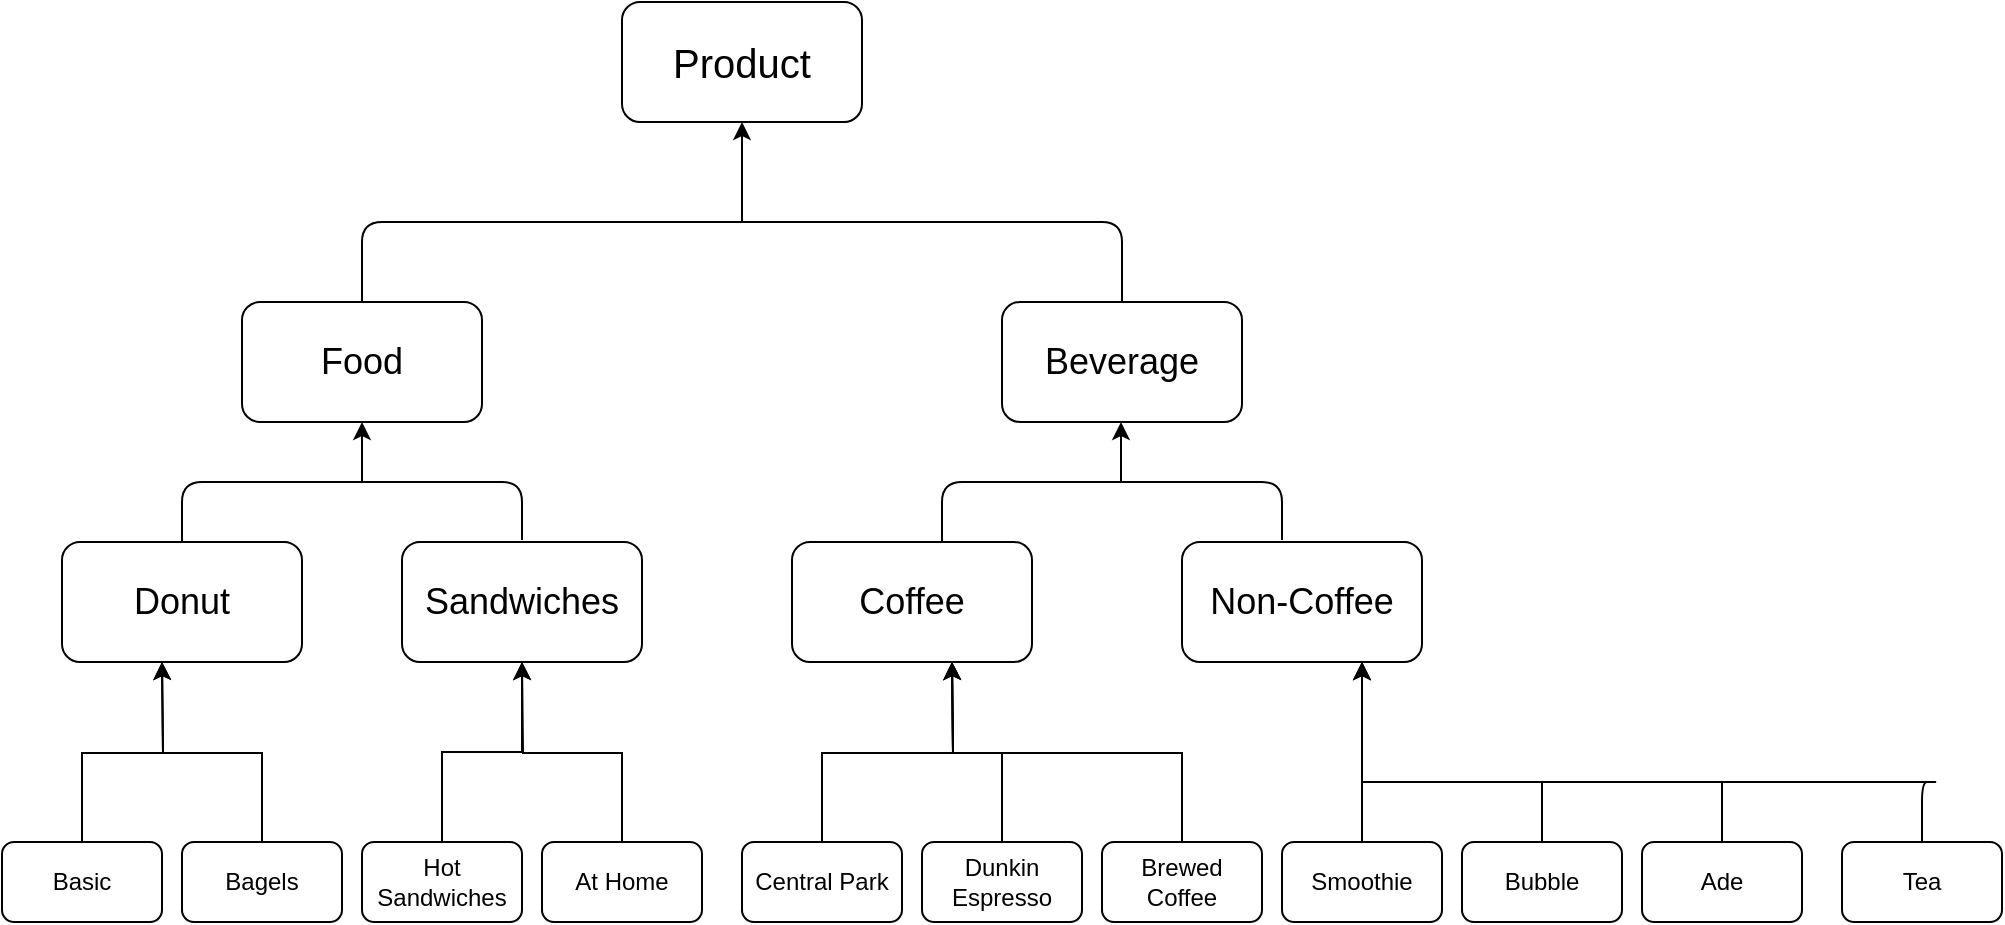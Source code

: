 <mxfile version="14.2.9" type="github" pages="2">
  <diagram id="R2lEEEUBdFMjLlhIrx00" name="Page-1">
    <mxGraphModel dx="1547" dy="705" grid="1" gridSize="10" guides="1" tooltips="1" connect="1" arrows="1" fold="1" page="0" pageScale="1" pageWidth="850" pageHeight="1100" math="0" shadow="0" extFonts="Permanent Marker^https://fonts.googleapis.com/css?family=Permanent+Marker">
      <root>
        <mxCell id="0" />
        <mxCell id="1" parent="0" />
        <mxCell id="9pXO89ILQIidU-_fUXLy-3" value="&lt;font style=&quot;font-size: 20px&quot;&gt;Product&lt;/font&gt;" style="rounded=1;whiteSpace=wrap;html=1;" vertex="1" parent="1">
          <mxGeometry x="380" y="100" width="120" height="60" as="geometry" />
        </mxCell>
        <mxCell id="9pXO89ILQIidU-_fUXLy-4" value="&lt;font style=&quot;font-size: 18px&quot;&gt;Donut&lt;/font&gt;" style="rounded=1;whiteSpace=wrap;html=1;" vertex="1" parent="1">
          <mxGeometry x="100" y="370" width="120" height="60" as="geometry" />
        </mxCell>
        <mxCell id="9pXO89ILQIidU-_fUXLy-5" value="&lt;font style=&quot;font-size: 18px&quot;&gt;Sandwiches&lt;/font&gt;" style="rounded=1;whiteSpace=wrap;html=1;" vertex="1" parent="1">
          <mxGeometry x="270" y="370" width="120" height="60" as="geometry" />
        </mxCell>
        <mxCell id="9pXO89ILQIidU-_fUXLy-8" value="&lt;font style=&quot;font-size: 18px&quot;&gt;Food&lt;/font&gt;" style="rounded=1;whiteSpace=wrap;html=1;" vertex="1" parent="1">
          <mxGeometry x="190" y="250" width="120" height="60" as="geometry" />
        </mxCell>
        <mxCell id="9pXO89ILQIidU-_fUXLy-9" value="&lt;font style=&quot;font-size: 18px&quot;&gt;Beverage&lt;/font&gt;" style="rounded=1;whiteSpace=wrap;html=1;" vertex="1" parent="1">
          <mxGeometry x="570" y="250" width="120" height="60" as="geometry" />
        </mxCell>
        <mxCell id="9pXO89ILQIidU-_fUXLy-10" value="&lt;font style=&quot;font-size: 18px&quot;&gt;Non-Coffee&lt;/font&gt;" style="rounded=1;whiteSpace=wrap;html=1;" vertex="1" parent="1">
          <mxGeometry x="660" y="370" width="120" height="60" as="geometry" />
        </mxCell>
        <mxCell id="9pXO89ILQIidU-_fUXLy-11" value="&lt;font style=&quot;font-size: 18px&quot;&gt;Coffee&lt;/font&gt;" style="rounded=1;whiteSpace=wrap;html=1;" vertex="1" parent="1">
          <mxGeometry x="465" y="370" width="120" height="60" as="geometry" />
        </mxCell>
        <mxCell id="9pXO89ILQIidU-_fUXLy-14" value="" style="endArrow=none;html=1;entryX=0.5;entryY=0;entryDx=0;entryDy=0;" edge="1" parent="1" target="9pXO89ILQIidU-_fUXLy-9">
          <mxGeometry width="50" height="50" relative="1" as="geometry">
            <mxPoint x="250" y="250" as="sourcePoint" />
            <mxPoint x="300" y="200" as="targetPoint" />
            <Array as="points">
              <mxPoint x="250" y="210" />
              <mxPoint x="440" y="210" />
              <mxPoint x="630" y="210" />
            </Array>
          </mxGeometry>
        </mxCell>
        <mxCell id="9pXO89ILQIidU-_fUXLy-16" value="" style="endArrow=classic;html=1;entryX=0.5;entryY=1;entryDx=0;entryDy=0;" edge="1" parent="1" target="9pXO89ILQIidU-_fUXLy-3">
          <mxGeometry width="50" height="50" relative="1" as="geometry">
            <mxPoint x="440" y="210" as="sourcePoint" />
            <mxPoint x="490" y="160" as="targetPoint" />
          </mxGeometry>
        </mxCell>
        <mxCell id="9pXO89ILQIidU-_fUXLy-17" value="" style="endArrow=none;html=1;" edge="1" parent="1">
          <mxGeometry width="50" height="50" relative="1" as="geometry">
            <mxPoint x="160" y="370" as="sourcePoint" />
            <mxPoint x="330" y="369" as="targetPoint" />
            <Array as="points">
              <mxPoint x="160" y="340" />
              <mxPoint x="330" y="340" />
            </Array>
          </mxGeometry>
        </mxCell>
        <mxCell id="9pXO89ILQIidU-_fUXLy-20" value="" style="endArrow=classic;html=1;entryX=0.5;entryY=1;entryDx=0;entryDy=0;" edge="1" parent="1" target="9pXO89ILQIidU-_fUXLy-8">
          <mxGeometry width="50" height="50" relative="1" as="geometry">
            <mxPoint x="250" y="340" as="sourcePoint" />
            <mxPoint x="290" y="290" as="targetPoint" />
          </mxGeometry>
        </mxCell>
        <mxCell id="9pXO89ILQIidU-_fUXLy-21" value="" style="endArrow=classic;html=1;entryX=0.5;entryY=1;entryDx=0;entryDy=0;" edge="1" parent="1">
          <mxGeometry width="50" height="50" relative="1" as="geometry">
            <mxPoint x="629.5" y="340" as="sourcePoint" />
            <mxPoint x="629.5" y="310" as="targetPoint" />
          </mxGeometry>
        </mxCell>
        <mxCell id="9pXO89ILQIidU-_fUXLy-22" value="" style="endArrow=none;html=1;" edge="1" parent="1">
          <mxGeometry width="50" height="50" relative="1" as="geometry">
            <mxPoint x="540" y="370" as="sourcePoint" />
            <mxPoint x="710" y="369" as="targetPoint" />
            <Array as="points">
              <mxPoint x="540" y="340" />
              <mxPoint x="710" y="340" />
            </Array>
          </mxGeometry>
        </mxCell>
        <mxCell id="9pXO89ILQIidU-_fUXLy-44" style="edgeStyle=orthogonalEdgeStyle;rounded=0;orthogonalLoop=1;jettySize=auto;html=1;exitX=0.5;exitY=0;exitDx=0;exitDy=0;entryX=0.75;entryY=1;entryDx=0;entryDy=0;" edge="1" parent="1" source="9pXO89ILQIidU-_fUXLy-23" target="9pXO89ILQIidU-_fUXLy-10">
          <mxGeometry relative="1" as="geometry" />
        </mxCell>
        <mxCell id="9pXO89ILQIidU-_fUXLy-23" value="Smoothie" style="rounded=1;whiteSpace=wrap;html=1;" vertex="1" parent="1">
          <mxGeometry x="710" y="520" width="80" height="40" as="geometry" />
        </mxCell>
        <mxCell id="9pXO89ILQIidU-_fUXLy-46" style="edgeStyle=orthogonalEdgeStyle;rounded=0;orthogonalLoop=1;jettySize=auto;html=1;exitX=0.5;exitY=0;exitDx=0;exitDy=0;entryX=0.75;entryY=1;entryDx=0;entryDy=0;" edge="1" parent="1" source="9pXO89ILQIidU-_fUXLy-25" target="9pXO89ILQIidU-_fUXLy-10">
          <mxGeometry relative="1" as="geometry">
            <Array as="points">
              <mxPoint x="930" y="490" />
              <mxPoint x="750" y="490" />
            </Array>
          </mxGeometry>
        </mxCell>
        <mxCell id="9pXO89ILQIidU-_fUXLy-25" value="Ade" style="rounded=1;whiteSpace=wrap;html=1;" vertex="1" parent="1">
          <mxGeometry x="890" y="520" width="80" height="40" as="geometry" />
        </mxCell>
        <mxCell id="9pXO89ILQIidU-_fUXLy-45" style="edgeStyle=orthogonalEdgeStyle;rounded=0;orthogonalLoop=1;jettySize=auto;html=1;exitX=0.5;exitY=0;exitDx=0;exitDy=0;entryX=0.75;entryY=1;entryDx=0;entryDy=0;" edge="1" parent="1" source="9pXO89ILQIidU-_fUXLy-26" target="9pXO89ILQIidU-_fUXLy-10">
          <mxGeometry relative="1" as="geometry">
            <Array as="points">
              <mxPoint x="840" y="490" />
              <mxPoint x="750" y="490" />
            </Array>
          </mxGeometry>
        </mxCell>
        <mxCell id="9pXO89ILQIidU-_fUXLy-26" value="Bubble" style="rounded=1;whiteSpace=wrap;html=1;" vertex="1" parent="1">
          <mxGeometry x="800" y="520" width="80" height="40" as="geometry" />
        </mxCell>
        <mxCell id="9pXO89ILQIidU-_fUXLy-27" value="Tea" style="rounded=1;whiteSpace=wrap;html=1;" vertex="1" parent="1">
          <mxGeometry x="990" y="520" width="80" height="40" as="geometry" />
        </mxCell>
        <mxCell id="9pXO89ILQIidU-_fUXLy-33" value="" style="endArrow=none;html=1;entryX=0.5;entryY=0;entryDx=0;entryDy=0;" edge="1" parent="1" target="9pXO89ILQIidU-_fUXLy-27">
          <mxGeometry width="50" height="50" relative="1" as="geometry">
            <mxPoint x="840" y="490" as="sourcePoint" />
            <mxPoint x="1110" y="490" as="targetPoint" />
            <Array as="points">
              <mxPoint x="960" y="490" />
              <mxPoint x="1040" y="490" />
              <mxPoint x="1030" y="490" />
            </Array>
          </mxGeometry>
        </mxCell>
        <mxCell id="9pXO89ILQIidU-_fUXLy-36" style="edgeStyle=orthogonalEdgeStyle;rounded=0;orthogonalLoop=1;jettySize=auto;html=1;exitX=0.5;exitY=0;exitDx=0;exitDy=0;entryX=0.5;entryY=1;entryDx=0;entryDy=0;" edge="1" parent="1" source="9pXO89ILQIidU-_fUXLy-37">
          <mxGeometry relative="1" as="geometry">
            <mxPoint x="545" y="430" as="targetPoint" />
          </mxGeometry>
        </mxCell>
        <mxCell id="9pXO89ILQIidU-_fUXLy-37" value="Central Park" style="rounded=1;whiteSpace=wrap;html=1;" vertex="1" parent="1">
          <mxGeometry x="440" y="520" width="80" height="40" as="geometry" />
        </mxCell>
        <mxCell id="9pXO89ILQIidU-_fUXLy-38" style="edgeStyle=orthogonalEdgeStyle;rounded=0;orthogonalLoop=1;jettySize=auto;html=1;exitX=0.5;exitY=0;exitDx=0;exitDy=0;entryX=0.5;entryY=1;entryDx=0;entryDy=0;" edge="1" parent="1" source="9pXO89ILQIidU-_fUXLy-39">
          <mxGeometry relative="1" as="geometry">
            <mxPoint x="545" y="430" as="targetPoint" />
          </mxGeometry>
        </mxCell>
        <mxCell id="9pXO89ILQIidU-_fUXLy-39" value="Brewed Coffee" style="rounded=1;whiteSpace=wrap;html=1;" vertex="1" parent="1">
          <mxGeometry x="620" y="520" width="80" height="40" as="geometry" />
        </mxCell>
        <mxCell id="9pXO89ILQIidU-_fUXLy-47" style="edgeStyle=orthogonalEdgeStyle;rounded=0;orthogonalLoop=1;jettySize=auto;html=1;exitX=0.5;exitY=0;exitDx=0;exitDy=0;entryX=0.5;entryY=1;entryDx=0;entryDy=0;" edge="1" parent="1" source="9pXO89ILQIidU-_fUXLy-41">
          <mxGeometry relative="1" as="geometry">
            <mxPoint x="545" y="430" as="targetPoint" />
          </mxGeometry>
        </mxCell>
        <mxCell id="9pXO89ILQIidU-_fUXLy-41" value="Dunkin Espresso" style="rounded=1;whiteSpace=wrap;html=1;" vertex="1" parent="1">
          <mxGeometry x="530" y="520" width="80" height="40" as="geometry" />
        </mxCell>
        <mxCell id="9pXO89ILQIidU-_fUXLy-52" style="edgeStyle=orthogonalEdgeStyle;rounded=0;orthogonalLoop=1;jettySize=auto;html=1;exitX=0.5;exitY=0;exitDx=0;exitDy=0;entryX=0.5;entryY=1;entryDx=0;entryDy=0;" edge="1" parent="1" source="9pXO89ILQIidU-_fUXLy-49" target="9pXO89ILQIidU-_fUXLy-5">
          <mxGeometry relative="1" as="geometry" />
        </mxCell>
        <mxCell id="9pXO89ILQIidU-_fUXLy-49" value="Hot Sandwiches" style="rounded=1;whiteSpace=wrap;html=1;" vertex="1" parent="1">
          <mxGeometry x="250" y="520" width="80" height="40" as="geometry" />
        </mxCell>
        <mxCell id="9pXO89ILQIidU-_fUXLy-53" style="edgeStyle=orthogonalEdgeStyle;rounded=0;orthogonalLoop=1;jettySize=auto;html=1;exitX=0.5;exitY=0;exitDx=0;exitDy=0;" edge="1" parent="1" source="9pXO89ILQIidU-_fUXLy-51">
          <mxGeometry relative="1" as="geometry">
            <mxPoint x="330" y="430" as="targetPoint" />
          </mxGeometry>
        </mxCell>
        <mxCell id="9pXO89ILQIidU-_fUXLy-51" value="At Home" style="rounded=1;whiteSpace=wrap;html=1;" vertex="1" parent="1">
          <mxGeometry x="340" y="520" width="80" height="40" as="geometry" />
        </mxCell>
        <mxCell id="9pXO89ILQIidU-_fUXLy-54" style="edgeStyle=orthogonalEdgeStyle;rounded=0;orthogonalLoop=1;jettySize=auto;html=1;exitX=0.5;exitY=0;exitDx=0;exitDy=0;entryX=0.5;entryY=1;entryDx=0;entryDy=0;" edge="1" parent="1" source="9pXO89ILQIidU-_fUXLy-55">
          <mxGeometry relative="1" as="geometry">
            <mxPoint x="150" y="430" as="targetPoint" />
          </mxGeometry>
        </mxCell>
        <mxCell id="9pXO89ILQIidU-_fUXLy-55" value="Basic" style="rounded=1;whiteSpace=wrap;html=1;" vertex="1" parent="1">
          <mxGeometry x="70" y="520" width="80" height="40" as="geometry" />
        </mxCell>
        <mxCell id="9pXO89ILQIidU-_fUXLy-56" style="edgeStyle=orthogonalEdgeStyle;rounded=0;orthogonalLoop=1;jettySize=auto;html=1;exitX=0.5;exitY=0;exitDx=0;exitDy=0;" edge="1" parent="1" source="9pXO89ILQIidU-_fUXLy-57">
          <mxGeometry relative="1" as="geometry">
            <mxPoint x="150" y="430" as="targetPoint" />
          </mxGeometry>
        </mxCell>
        <mxCell id="9pXO89ILQIidU-_fUXLy-57" value="Bagels" style="rounded=1;whiteSpace=wrap;html=1;" vertex="1" parent="1">
          <mxGeometry x="160" y="520" width="80" height="40" as="geometry" />
        </mxCell>
      </root>
    </mxGraphModel>
  </diagram>
  <diagram id="Pc-RiQ-_jlDAVyWibfXL" name="Page-2">
    <mxGraphModel dx="2747" dy="1505" grid="1" gridSize="10" guides="1" tooltips="1" connect="1" arrows="1" fold="1" page="0" pageScale="1" pageWidth="827" pageHeight="1169" math="0" shadow="0">
      <root>
        <mxCell id="GZF2rD_12EcgC1dJMO31-0" />
        <mxCell id="GZF2rD_12EcgC1dJMO31-1" parent="GZF2rD_12EcgC1dJMO31-0" />
        <mxCell id="GZF2rD_12EcgC1dJMO31-3" value="&lt;table border=&quot;1&quot; width=&quot;100%&quot; cellpadding=&quot;4&quot; style=&quot;width: 100% ; height: 100% ; border-collapse: collapse ; font-size: 15px&quot;&gt;&lt;tbody&gt;&lt;tr&gt;&lt;th align=&quot;center&quot;&gt;&lt;font style=&quot;font-size: 15px&quot;&gt;Product&lt;/font&gt;&lt;/th&gt;&lt;/tr&gt;&lt;tr&gt;&lt;td align=&quot;center&quot;&gt;&lt;font style=&quot;font-size: 15px&quot;&gt;name: String&lt;br&gt;main ingredient: String&lt;br&gt;picture: Image&lt;br&gt;allergic: String&lt;br&gt;price: int&lt;/font&gt;&lt;/td&gt;&lt;/tr&gt;&lt;tr&gt;&lt;td align=&quot;center&quot;&gt;&lt;font style=&quot;font-size: 15px&quot;&gt;purchase()&lt;br&gt;addpoint()&lt;/font&gt;&lt;/td&gt;&lt;/tr&gt;&lt;/tbody&gt;&lt;/table&gt;" style="text;html=1;strokeColor=none;fillColor=none;overflow=fill;strokeWidth=4;" vertex="1" parent="GZF2rD_12EcgC1dJMO31-1">
          <mxGeometry x="-540" y="-790" width="170" height="190" as="geometry" />
        </mxCell>
        <mxCell id="GZF2rD_12EcgC1dJMO31-4" value="&lt;table border=&quot;1&quot; width=&quot;100%&quot; cellpadding=&quot;4&quot; style=&quot;width: 100% ; height: 100% ; border-collapse: collapse ; font-size: 15px&quot;&gt;&lt;tbody&gt;&lt;tr&gt;&lt;th align=&quot;center&quot;&gt;&lt;font style=&quot;font-size: 15px&quot;&gt;Food&lt;/font&gt;&lt;/th&gt;&lt;/tr&gt;&lt;tr&gt;&lt;td align=&quot;center&quot;&gt;&lt;font style=&quot;font-size: 15px&quot;&gt;&lt;br&gt;&lt;/font&gt;&lt;/td&gt;&lt;/tr&gt;&lt;tr&gt;&lt;td align=&quot;center&quot;&gt;&lt;font style=&quot;font-size: 15px&quot;&gt;&lt;br&gt;&lt;/font&gt;&lt;/td&gt;&lt;/tr&gt;&lt;/tbody&gt;&lt;/table&gt;" style="text;html=1;strokeColor=none;fillColor=none;overflow=fill;" vertex="1" parent="GZF2rD_12EcgC1dJMO31-1">
          <mxGeometry x="-770" y="-620" width="160" height="140" as="geometry" />
        </mxCell>
        <mxCell id="GZF2rD_12EcgC1dJMO31-5" value="&lt;table border=&quot;1&quot; width=&quot;100%&quot; cellpadding=&quot;4&quot; style=&quot;width: 100% ; height: 100% ; border-collapse: collapse ; font-size: 15px&quot;&gt;&lt;tbody&gt;&lt;tr&gt;&lt;th align=&quot;center&quot;&gt;&lt;font style=&quot;font-size: 15px&quot;&gt;Beverage&lt;/font&gt;&lt;/th&gt;&lt;/tr&gt;&lt;tr&gt;&lt;td align=&quot;center&quot;&gt;&lt;font style=&quot;font-size: 15px&quot;&gt;isIce: Boolean&lt;/font&gt;&lt;/td&gt;&lt;/tr&gt;&lt;tr&gt;&lt;td align=&quot;center&quot;&gt;&lt;font style=&quot;font-size: 15px&quot;&gt;&lt;br&gt;&lt;/font&gt;&lt;/td&gt;&lt;/tr&gt;&lt;/tbody&gt;&lt;/table&gt;" style="text;html=1;strokeColor=none;fillColor=none;overflow=fill;" vertex="1" parent="GZF2rD_12EcgC1dJMO31-1">
          <mxGeometry x="-310" y="-620" width="160" height="140" as="geometry" />
        </mxCell>
        <mxCell id="GZF2rD_12EcgC1dJMO31-7" value="&lt;table border=&quot;1&quot; width=&quot;100%&quot; cellpadding=&quot;4&quot; style=&quot;width: 100% ; height: 100% ; border-collapse: collapse ; font-size: 15px&quot;&gt;&lt;tbody&gt;&lt;tr&gt;&lt;th align=&quot;center&quot;&gt;&lt;font style=&quot;font-size: 15px&quot;&gt;Sandwiches&lt;/font&gt;&lt;/th&gt;&lt;/tr&gt;&lt;tr&gt;&lt;td align=&quot;center&quot;&gt;&lt;font style=&quot;font-size: 15px&quot;&gt;ishot: Boolean&lt;/font&gt;&lt;/td&gt;&lt;/tr&gt;&lt;tr&gt;&lt;td align=&quot;center&quot;&gt;&lt;font style=&quot;font-size: 15px&quot;&gt;&lt;br&gt;&lt;/font&gt;&lt;/td&gt;&lt;/tr&gt;&lt;/tbody&gt;&lt;/table&gt;" style="text;html=1;strokeColor=none;fillColor=none;overflow=fill;" vertex="1" parent="GZF2rD_12EcgC1dJMO31-1">
          <mxGeometry x="-680" y="-430" width="160" height="140" as="geometry" />
        </mxCell>
        <mxCell id="GZF2rD_12EcgC1dJMO31-8" value="&lt;table border=&quot;1&quot; width=&quot;100%&quot; cellpadding=&quot;4&quot; style=&quot;width: 100% ; height: 100% ; border-collapse: collapse ; font-size: 15px&quot;&gt;&lt;tbody&gt;&lt;tr&gt;&lt;th align=&quot;center&quot;&gt;&lt;font style=&quot;font-size: 15px&quot;&gt;Donut&lt;/font&gt;&lt;/th&gt;&lt;/tr&gt;&lt;tr&gt;&lt;td align=&quot;center&quot;&gt;&lt;font style=&quot;font-size: 15px&quot;&gt;&lt;br&gt;&lt;/font&gt;&lt;/td&gt;&lt;/tr&gt;&lt;tr&gt;&lt;td align=&quot;center&quot;&gt;&lt;font style=&quot;font-size: 15px&quot;&gt;&lt;br&gt;&lt;/font&gt;&lt;/td&gt;&lt;/tr&gt;&lt;/tbody&gt;&lt;/table&gt;" style="text;html=1;strokeColor=none;fillColor=none;overflow=fill;" vertex="1" parent="GZF2rD_12EcgC1dJMO31-1">
          <mxGeometry x="-870" y="-430" width="160" height="140" as="geometry" />
        </mxCell>
        <mxCell id="GZF2rD_12EcgC1dJMO31-9" value="&lt;table border=&quot;1&quot; width=&quot;100%&quot; cellpadding=&quot;4&quot; style=&quot;width: 100% ; height: 100% ; border-collapse: collapse ; font-size: 15px&quot;&gt;&lt;tbody&gt;&lt;tr&gt;&lt;th align=&quot;center&quot;&gt;&lt;font style=&quot;font-size: 15px&quot;&gt;Coffee&lt;/font&gt;&lt;/th&gt;&lt;/tr&gt;&lt;tr&gt;&lt;td align=&quot;center&quot;&gt;&lt;font style=&quot;font-size: 15px&quot;&gt;isdecaf: Boolean&lt;/font&gt;&lt;/td&gt;&lt;/tr&gt;&lt;tr&gt;&lt;td align=&quot;center&quot;&gt;&lt;font style=&quot;font-size: 15px&quot;&gt;&lt;br&gt;&lt;/font&gt;&lt;/td&gt;&lt;/tr&gt;&lt;/tbody&gt;&lt;/table&gt;" style="text;html=1;strokeColor=none;fillColor=none;overflow=fill;" vertex="1" parent="GZF2rD_12EcgC1dJMO31-1">
          <mxGeometry x="-400" y="-430" width="160" height="140" as="geometry" />
        </mxCell>
        <mxCell id="GZF2rD_12EcgC1dJMO31-10" value="&lt;table border=&quot;1&quot; width=&quot;100%&quot; cellpadding=&quot;4&quot; style=&quot;width: 100% ; height: 100% ; border-collapse: collapse ; font-size: 15px&quot;&gt;&lt;tbody&gt;&lt;tr&gt;&lt;th align=&quot;center&quot;&gt;&lt;font style=&quot;font-size: 15px&quot;&gt;Non-Coffee&lt;/font&gt;&lt;/th&gt;&lt;/tr&gt;&lt;tr&gt;&lt;td align=&quot;center&quot;&gt;&lt;font style=&quot;font-size: 15px&quot;&gt;balabl&lt;/font&gt;&lt;/td&gt;&lt;/tr&gt;&lt;tr&gt;&lt;td align=&quot;center&quot;&gt;&lt;font style=&quot;font-size: 15px&quot;&gt;&lt;br&gt;&lt;/font&gt;&lt;/td&gt;&lt;/tr&gt;&lt;/tbody&gt;&lt;/table&gt;" style="text;html=1;strokeColor=none;fillColor=none;overflow=fill;" vertex="1" parent="GZF2rD_12EcgC1dJMO31-1">
          <mxGeometry x="-220" y="-430" width="160" height="140" as="geometry" />
        </mxCell>
      </root>
    </mxGraphModel>
  </diagram>
</mxfile>
